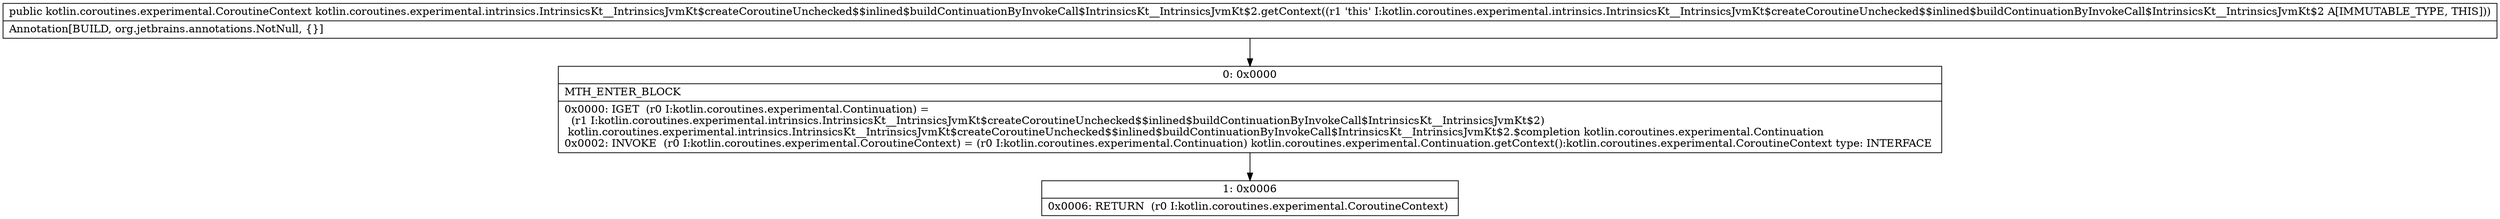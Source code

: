 digraph "CFG forkotlin.coroutines.experimental.intrinsics.IntrinsicsKt__IntrinsicsJvmKt$createCoroutineUnchecked$$inlined$buildContinuationByInvokeCall$IntrinsicsKt__IntrinsicsJvmKt$2.getContext()Lkotlin\/coroutines\/experimental\/CoroutineContext;" {
Node_0 [shape=record,label="{0\:\ 0x0000|MTH_ENTER_BLOCK\l|0x0000: IGET  (r0 I:kotlin.coroutines.experimental.Continuation) = \l  (r1 I:kotlin.coroutines.experimental.intrinsics.IntrinsicsKt__IntrinsicsJvmKt$createCoroutineUnchecked$$inlined$buildContinuationByInvokeCall$IntrinsicsKt__IntrinsicsJvmKt$2)\l kotlin.coroutines.experimental.intrinsics.IntrinsicsKt__IntrinsicsJvmKt$createCoroutineUnchecked$$inlined$buildContinuationByInvokeCall$IntrinsicsKt__IntrinsicsJvmKt$2.$completion kotlin.coroutines.experimental.Continuation \l0x0002: INVOKE  (r0 I:kotlin.coroutines.experimental.CoroutineContext) = (r0 I:kotlin.coroutines.experimental.Continuation) kotlin.coroutines.experimental.Continuation.getContext():kotlin.coroutines.experimental.CoroutineContext type: INTERFACE \l}"];
Node_1 [shape=record,label="{1\:\ 0x0006|0x0006: RETURN  (r0 I:kotlin.coroutines.experimental.CoroutineContext) \l}"];
MethodNode[shape=record,label="{public kotlin.coroutines.experimental.CoroutineContext kotlin.coroutines.experimental.intrinsics.IntrinsicsKt__IntrinsicsJvmKt$createCoroutineUnchecked$$inlined$buildContinuationByInvokeCall$IntrinsicsKt__IntrinsicsJvmKt$2.getContext((r1 'this' I:kotlin.coroutines.experimental.intrinsics.IntrinsicsKt__IntrinsicsJvmKt$createCoroutineUnchecked$$inlined$buildContinuationByInvokeCall$IntrinsicsKt__IntrinsicsJvmKt$2 A[IMMUTABLE_TYPE, THIS]))  | Annotation[BUILD, org.jetbrains.annotations.NotNull, \{\}]\l}"];
MethodNode -> Node_0;
Node_0 -> Node_1;
}

